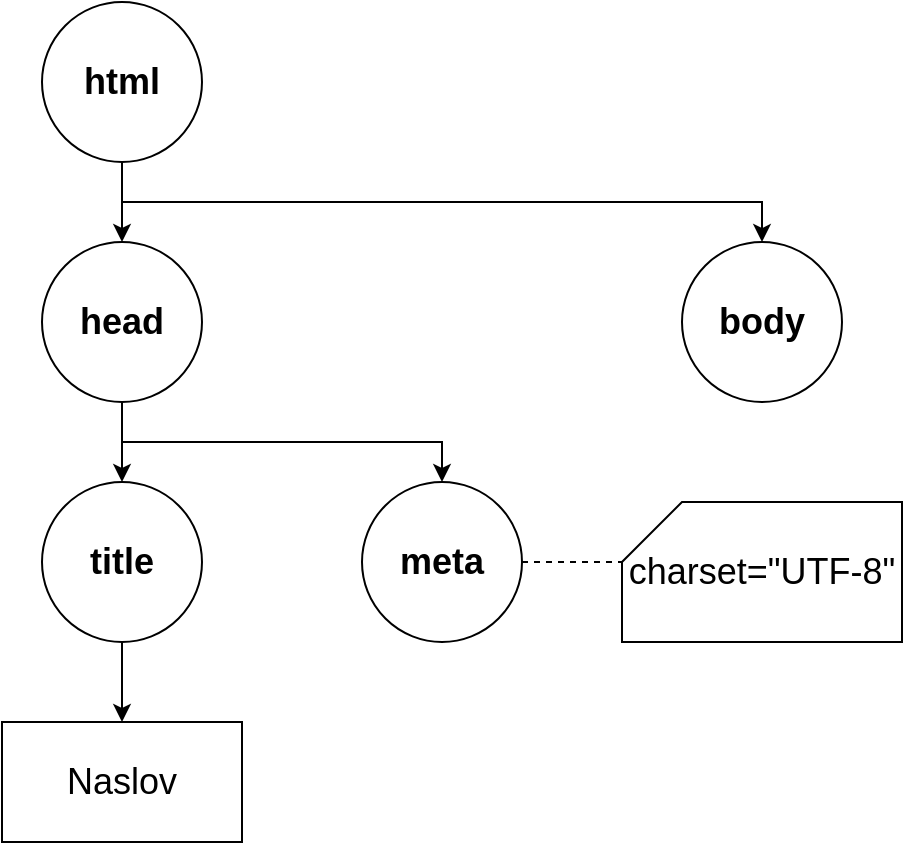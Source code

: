 <mxfile version="11.2.5" type="device" pages="1"><diagram id="IGg0AeQwkRHhfaJYcnhx" name="Page-1"><mxGraphModel dx="1086" dy="808" grid="1" gridSize="10" guides="1" tooltips="1" connect="1" arrows="1" fold="1" page="1" pageScale="1" pageWidth="850" pageHeight="1100" math="0" shadow="0"><root><mxCell id="0"/><mxCell id="1" parent="0"/><mxCell id="-DM57-xdCgUCyufZqtG5-6" style="edgeStyle=orthogonalEdgeStyle;rounded=0;orthogonalLoop=1;jettySize=auto;html=1;exitX=0.5;exitY=1;exitDx=0;exitDy=0;entryX=0.5;entryY=0;entryDx=0;entryDy=0;fontSize=18;" edge="1" parent="1" source="-DM57-xdCgUCyufZqtG5-1" target="-DM57-xdCgUCyufZqtG5-2"><mxGeometry relative="1" as="geometry"/></mxCell><mxCell id="-DM57-xdCgUCyufZqtG5-8" style="edgeStyle=orthogonalEdgeStyle;rounded=0;orthogonalLoop=1;jettySize=auto;html=1;exitX=0.5;exitY=1;exitDx=0;exitDy=0;entryX=0.5;entryY=0;entryDx=0;entryDy=0;fontSize=18;" edge="1" parent="1" source="-DM57-xdCgUCyufZqtG5-1" target="-DM57-xdCgUCyufZqtG5-3"><mxGeometry relative="1" as="geometry"/></mxCell><mxCell id="-DM57-xdCgUCyufZqtG5-1" value="html" style="ellipse;whiteSpace=wrap;html=1;aspect=fixed;fontSize=18;fontStyle=1" vertex="1" parent="1"><mxGeometry x="120" y="80" width="80" height="80" as="geometry"/></mxCell><mxCell id="-DM57-xdCgUCyufZqtG5-7" style="edgeStyle=orthogonalEdgeStyle;rounded=0;orthogonalLoop=1;jettySize=auto;html=1;exitX=0.5;exitY=1;exitDx=0;exitDy=0;entryX=0.5;entryY=0;entryDx=0;entryDy=0;fontSize=18;" edge="1" parent="1" source="-DM57-xdCgUCyufZqtG5-2" target="-DM57-xdCgUCyufZqtG5-4"><mxGeometry relative="1" as="geometry"/></mxCell><mxCell id="-DM57-xdCgUCyufZqtG5-9" style="edgeStyle=orthogonalEdgeStyle;rounded=0;orthogonalLoop=1;jettySize=auto;html=1;exitX=0.5;exitY=1;exitDx=0;exitDy=0;entryX=0.5;entryY=0;entryDx=0;entryDy=0;fontSize=18;" edge="1" parent="1" source="-DM57-xdCgUCyufZqtG5-2" target="-DM57-xdCgUCyufZqtG5-5"><mxGeometry relative="1" as="geometry"/></mxCell><mxCell id="-DM57-xdCgUCyufZqtG5-2" value="head" style="ellipse;whiteSpace=wrap;html=1;aspect=fixed;fontSize=18;fontStyle=1" vertex="1" parent="1"><mxGeometry x="120" y="200" width="80" height="80" as="geometry"/></mxCell><mxCell id="-DM57-xdCgUCyufZqtG5-3" value="body" style="ellipse;whiteSpace=wrap;html=1;aspect=fixed;fontSize=18;fontStyle=1" vertex="1" parent="1"><mxGeometry x="440" y="200" width="80" height="80" as="geometry"/></mxCell><mxCell id="-DM57-xdCgUCyufZqtG5-11" style="edgeStyle=orthogonalEdgeStyle;rounded=0;orthogonalLoop=1;jettySize=auto;html=1;exitX=0.5;exitY=1;exitDx=0;exitDy=0;entryX=0.5;entryY=0;entryDx=0;entryDy=0;fontSize=18;" edge="1" parent="1" source="-DM57-xdCgUCyufZqtG5-4" target="-DM57-xdCgUCyufZqtG5-10"><mxGeometry relative="1" as="geometry"/></mxCell><mxCell id="-DM57-xdCgUCyufZqtG5-4" value="title" style="ellipse;whiteSpace=wrap;html=1;aspect=fixed;fontSize=18;fontStyle=1" vertex="1" parent="1"><mxGeometry x="120" y="320" width="80" height="80" as="geometry"/></mxCell><mxCell id="-DM57-xdCgUCyufZqtG5-13" style="edgeStyle=orthogonalEdgeStyle;rounded=0;orthogonalLoop=1;jettySize=auto;html=1;exitX=1;exitY=0.5;exitDx=0;exitDy=0;entryX=0;entryY=0;entryDx=0;entryDy=30;entryPerimeter=0;fontSize=18;dashed=1;endArrow=none;endFill=0;" edge="1" parent="1" source="-DM57-xdCgUCyufZqtG5-5" target="-DM57-xdCgUCyufZqtG5-12"><mxGeometry relative="1" as="geometry"/></mxCell><mxCell id="-DM57-xdCgUCyufZqtG5-5" value="meta" style="ellipse;whiteSpace=wrap;html=1;aspect=fixed;fontSize=18;fontStyle=1" vertex="1" parent="1"><mxGeometry x="280" y="320" width="80" height="80" as="geometry"/></mxCell><mxCell id="-DM57-xdCgUCyufZqtG5-10" value="Naslov" style="rounded=0;whiteSpace=wrap;html=1;fontSize=18;" vertex="1" parent="1"><mxGeometry x="100" y="440" width="120" height="60" as="geometry"/></mxCell><mxCell id="-DM57-xdCgUCyufZqtG5-12" value="charset=&quot;UTF-8&quot;" style="shape=card;whiteSpace=wrap;html=1;fontSize=18;" vertex="1" parent="1"><mxGeometry x="410" y="330" width="140" height="70" as="geometry"/></mxCell></root></mxGraphModel></diagram></mxfile>